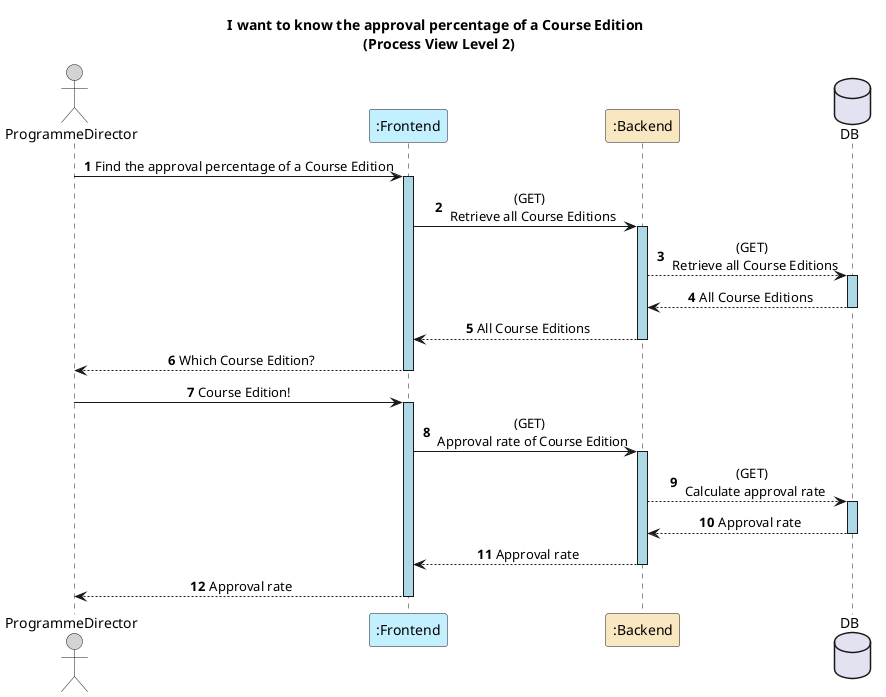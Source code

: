 @startuml
autonumber
skinparam sequenceMessageAlign center
skinparam sequenceLifeLineBackgroundColor lightblue
title: I want to know the approval percentage of a Course Edition \n (Process View Level 2)
actor ProgrammeDirector as ProgrammeDirector #lightgrey

participant ":Frontend" as FE #application
participant ":Backend" as BE #strategy
database DB


ProgrammeDirector -> FE : Find the approval percentage of a Course Edition
activate FE
FE -> BE : (GET) \n Retrieve all Course Editions
activate BE
BE --> DB : (GET) \n Retrieve all Course Editions
activate DB
DB --> BE : All Course Editions
deactivate DB
BE --> FE : All Course Editions
deactivate BE
FE --> ProgrammeDirector : Which Course Edition?
deactivate FE

ProgrammeDirector -> FE: Course Edition!
activate FE
FE -> BE : (GET) \n Approval rate of Course Edition
activate BE
BE --> DB : (GET) \n Calculate approval rate
activate DB
DB --> BE :Approval rate
deactivate DB
BE --> FE : Approval rate
deactivate BE
FE --> ProgrammeDirector : Approval rate
deactivate FE


@enduml
